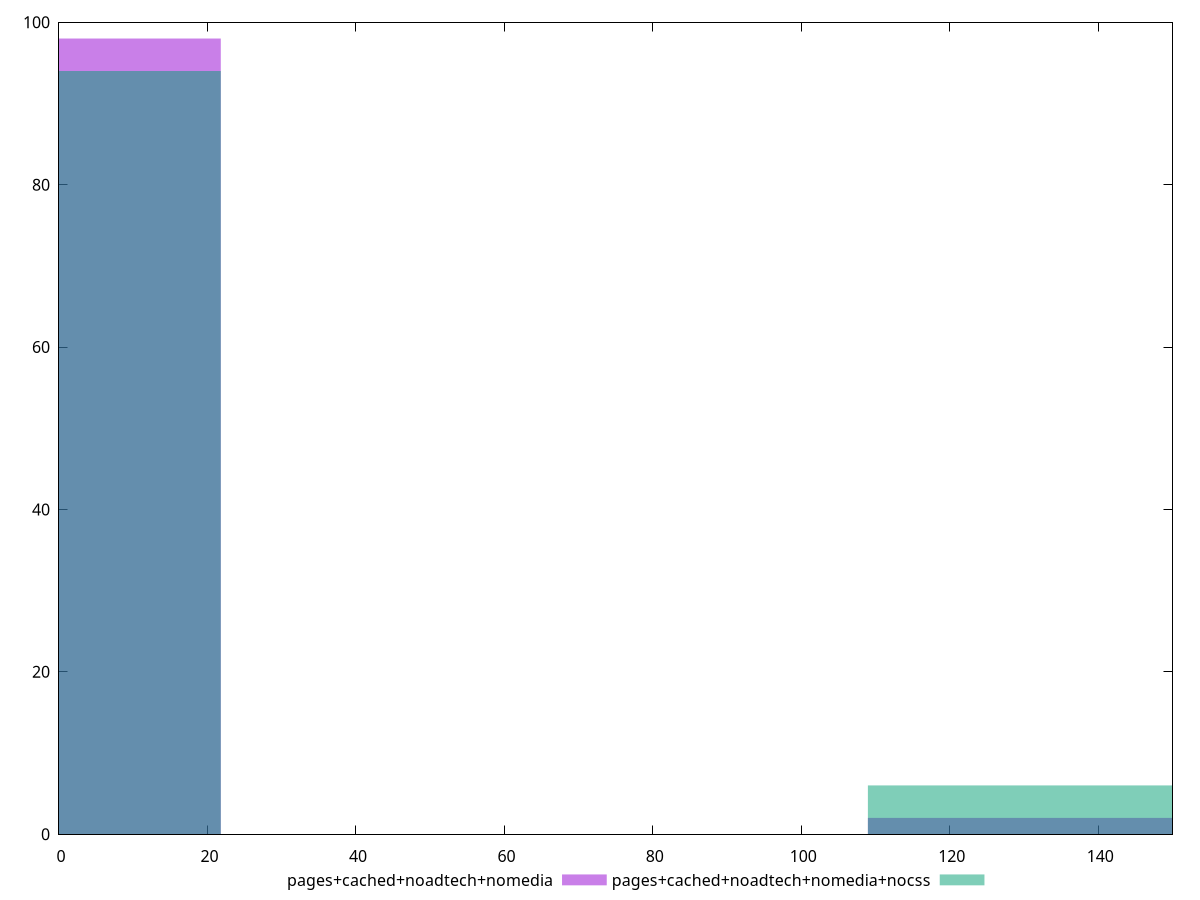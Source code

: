 reset

$pagesCachedNoadtechNomedia <<EOF
130.7606382938814 2
0 98
EOF

$pagesCachedNoadtechNomediaNocss <<EOF
130.7606382938814 6
0 94
EOF

set key outside below
set boxwidth 43.5868794312938
set xrange [0:150]
set yrange [0:100]
set trange [0:100]
set style fill transparent solid 0.5 noborder
set terminal svg size 640, 500 enhanced background rgb 'white'
set output "report_00026_2021-02-22T21:38:55.199Z/uses-http2/comparison/histogram/3_vs_4.svg"

plot $pagesCachedNoadtechNomedia title "pages+cached+noadtech+nomedia" with boxes, \
     $pagesCachedNoadtechNomediaNocss title "pages+cached+noadtech+nomedia+nocss" with boxes

reset

